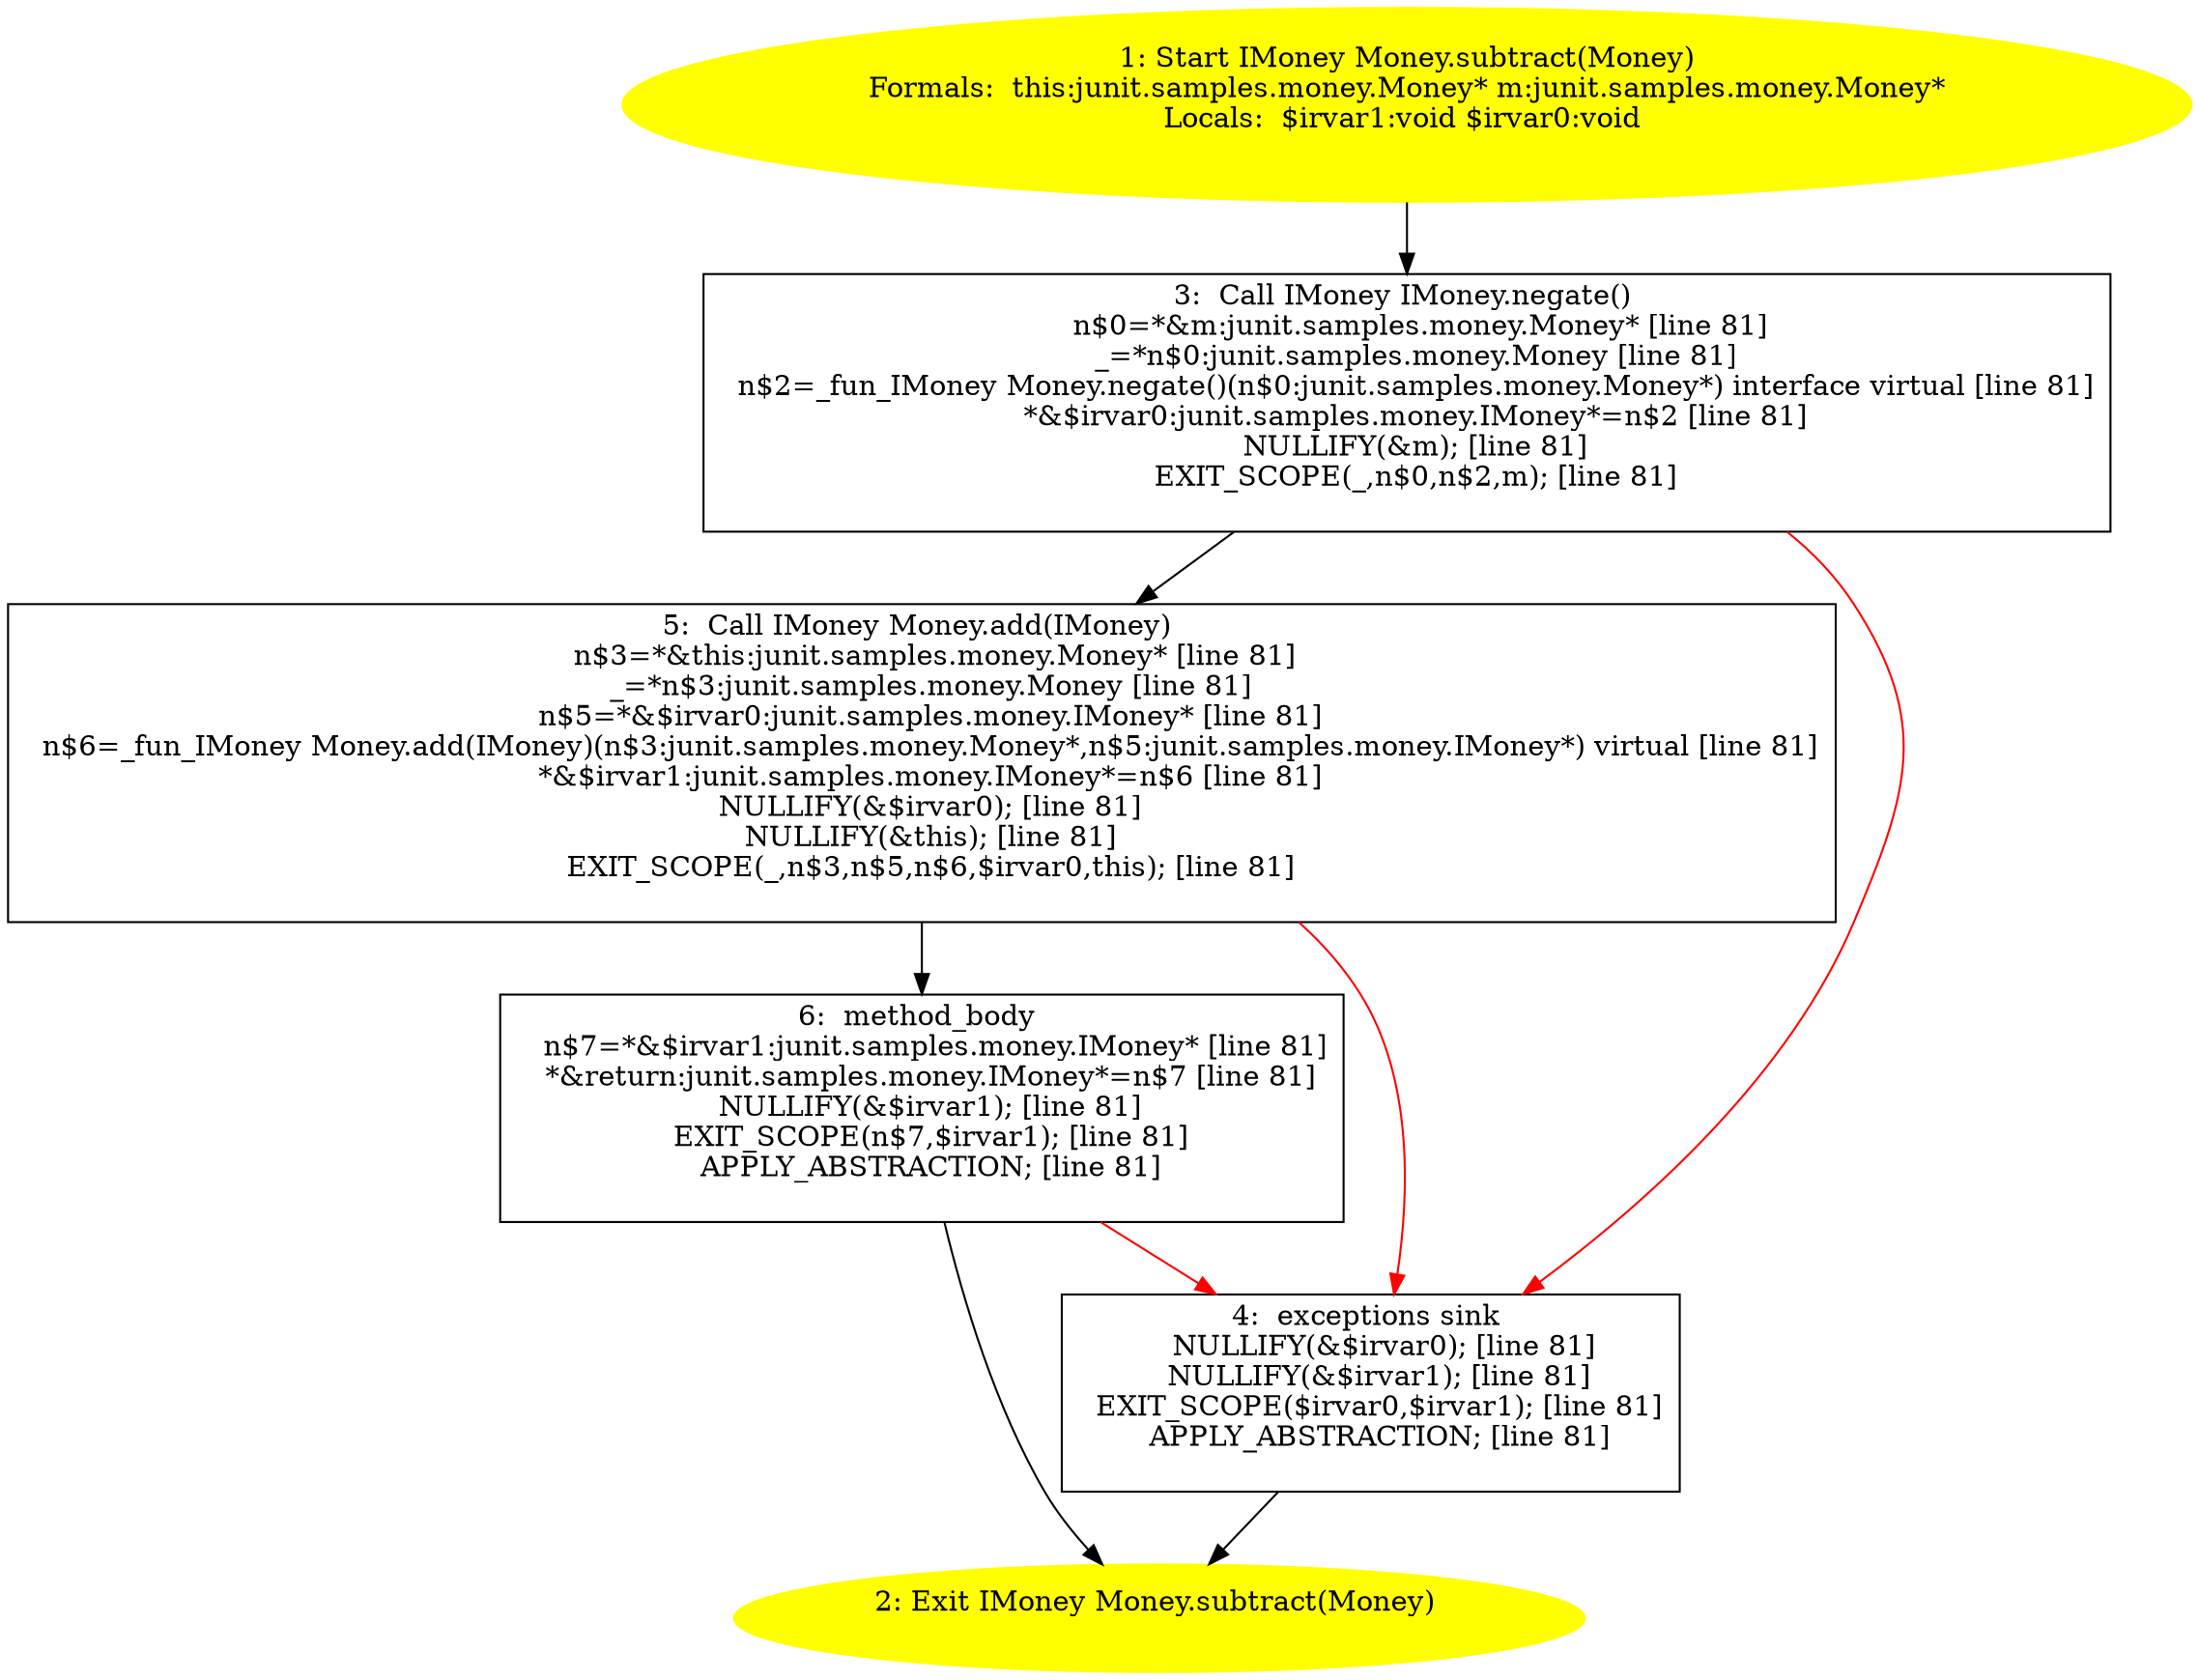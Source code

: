 /* @generated */
digraph cfg {
"junit.samples.money.Money.subtract(junit.samples.money.Money):junit.samples.money.IMoney.b67d1165f8030e77f1253946acaf73c1_1" [label="1: Start IMoney Money.subtract(Money)\nFormals:  this:junit.samples.money.Money* m:junit.samples.money.Money*\nLocals:  $irvar1:void $irvar0:void \n  " color=yellow style=filled]
	

	 "junit.samples.money.Money.subtract(junit.samples.money.Money):junit.samples.money.IMoney.b67d1165f8030e77f1253946acaf73c1_1" -> "junit.samples.money.Money.subtract(junit.samples.money.Money):junit.samples.money.IMoney.b67d1165f8030e77f1253946acaf73c1_3" ;
"junit.samples.money.Money.subtract(junit.samples.money.Money):junit.samples.money.IMoney.b67d1165f8030e77f1253946acaf73c1_2" [label="2: Exit IMoney Money.subtract(Money) \n  " color=yellow style=filled]
	

"junit.samples.money.Money.subtract(junit.samples.money.Money):junit.samples.money.IMoney.b67d1165f8030e77f1253946acaf73c1_3" [label="3:  Call IMoney IMoney.negate() \n   n$0=*&m:junit.samples.money.Money* [line 81]\n  _=*n$0:junit.samples.money.Money [line 81]\n  n$2=_fun_IMoney Money.negate()(n$0:junit.samples.money.Money*) interface virtual [line 81]\n  *&$irvar0:junit.samples.money.IMoney*=n$2 [line 81]\n  NULLIFY(&m); [line 81]\n  EXIT_SCOPE(_,n$0,n$2,m); [line 81]\n " shape="box"]
	

	 "junit.samples.money.Money.subtract(junit.samples.money.Money):junit.samples.money.IMoney.b67d1165f8030e77f1253946acaf73c1_3" -> "junit.samples.money.Money.subtract(junit.samples.money.Money):junit.samples.money.IMoney.b67d1165f8030e77f1253946acaf73c1_5" ;
	 "junit.samples.money.Money.subtract(junit.samples.money.Money):junit.samples.money.IMoney.b67d1165f8030e77f1253946acaf73c1_3" -> "junit.samples.money.Money.subtract(junit.samples.money.Money):junit.samples.money.IMoney.b67d1165f8030e77f1253946acaf73c1_4" [color="red" ];
"junit.samples.money.Money.subtract(junit.samples.money.Money):junit.samples.money.IMoney.b67d1165f8030e77f1253946acaf73c1_4" [label="4:  exceptions sink \n   NULLIFY(&$irvar0); [line 81]\n  NULLIFY(&$irvar1); [line 81]\n  EXIT_SCOPE($irvar0,$irvar1); [line 81]\n  APPLY_ABSTRACTION; [line 81]\n " shape="box"]
	

	 "junit.samples.money.Money.subtract(junit.samples.money.Money):junit.samples.money.IMoney.b67d1165f8030e77f1253946acaf73c1_4" -> "junit.samples.money.Money.subtract(junit.samples.money.Money):junit.samples.money.IMoney.b67d1165f8030e77f1253946acaf73c1_2" ;
"junit.samples.money.Money.subtract(junit.samples.money.Money):junit.samples.money.IMoney.b67d1165f8030e77f1253946acaf73c1_5" [label="5:  Call IMoney Money.add(IMoney) \n   n$3=*&this:junit.samples.money.Money* [line 81]\n  _=*n$3:junit.samples.money.Money [line 81]\n  n$5=*&$irvar0:junit.samples.money.IMoney* [line 81]\n  n$6=_fun_IMoney Money.add(IMoney)(n$3:junit.samples.money.Money*,n$5:junit.samples.money.IMoney*) virtual [line 81]\n  *&$irvar1:junit.samples.money.IMoney*=n$6 [line 81]\n  NULLIFY(&$irvar0); [line 81]\n  NULLIFY(&this); [line 81]\n  EXIT_SCOPE(_,n$3,n$5,n$6,$irvar0,this); [line 81]\n " shape="box"]
	

	 "junit.samples.money.Money.subtract(junit.samples.money.Money):junit.samples.money.IMoney.b67d1165f8030e77f1253946acaf73c1_5" -> "junit.samples.money.Money.subtract(junit.samples.money.Money):junit.samples.money.IMoney.b67d1165f8030e77f1253946acaf73c1_6" ;
	 "junit.samples.money.Money.subtract(junit.samples.money.Money):junit.samples.money.IMoney.b67d1165f8030e77f1253946acaf73c1_5" -> "junit.samples.money.Money.subtract(junit.samples.money.Money):junit.samples.money.IMoney.b67d1165f8030e77f1253946acaf73c1_4" [color="red" ];
"junit.samples.money.Money.subtract(junit.samples.money.Money):junit.samples.money.IMoney.b67d1165f8030e77f1253946acaf73c1_6" [label="6:  method_body \n   n$7=*&$irvar1:junit.samples.money.IMoney* [line 81]\n  *&return:junit.samples.money.IMoney*=n$7 [line 81]\n  NULLIFY(&$irvar1); [line 81]\n  EXIT_SCOPE(n$7,$irvar1); [line 81]\n  APPLY_ABSTRACTION; [line 81]\n " shape="box"]
	

	 "junit.samples.money.Money.subtract(junit.samples.money.Money):junit.samples.money.IMoney.b67d1165f8030e77f1253946acaf73c1_6" -> "junit.samples.money.Money.subtract(junit.samples.money.Money):junit.samples.money.IMoney.b67d1165f8030e77f1253946acaf73c1_2" ;
	 "junit.samples.money.Money.subtract(junit.samples.money.Money):junit.samples.money.IMoney.b67d1165f8030e77f1253946acaf73c1_6" -> "junit.samples.money.Money.subtract(junit.samples.money.Money):junit.samples.money.IMoney.b67d1165f8030e77f1253946acaf73c1_4" [color="red" ];
}
